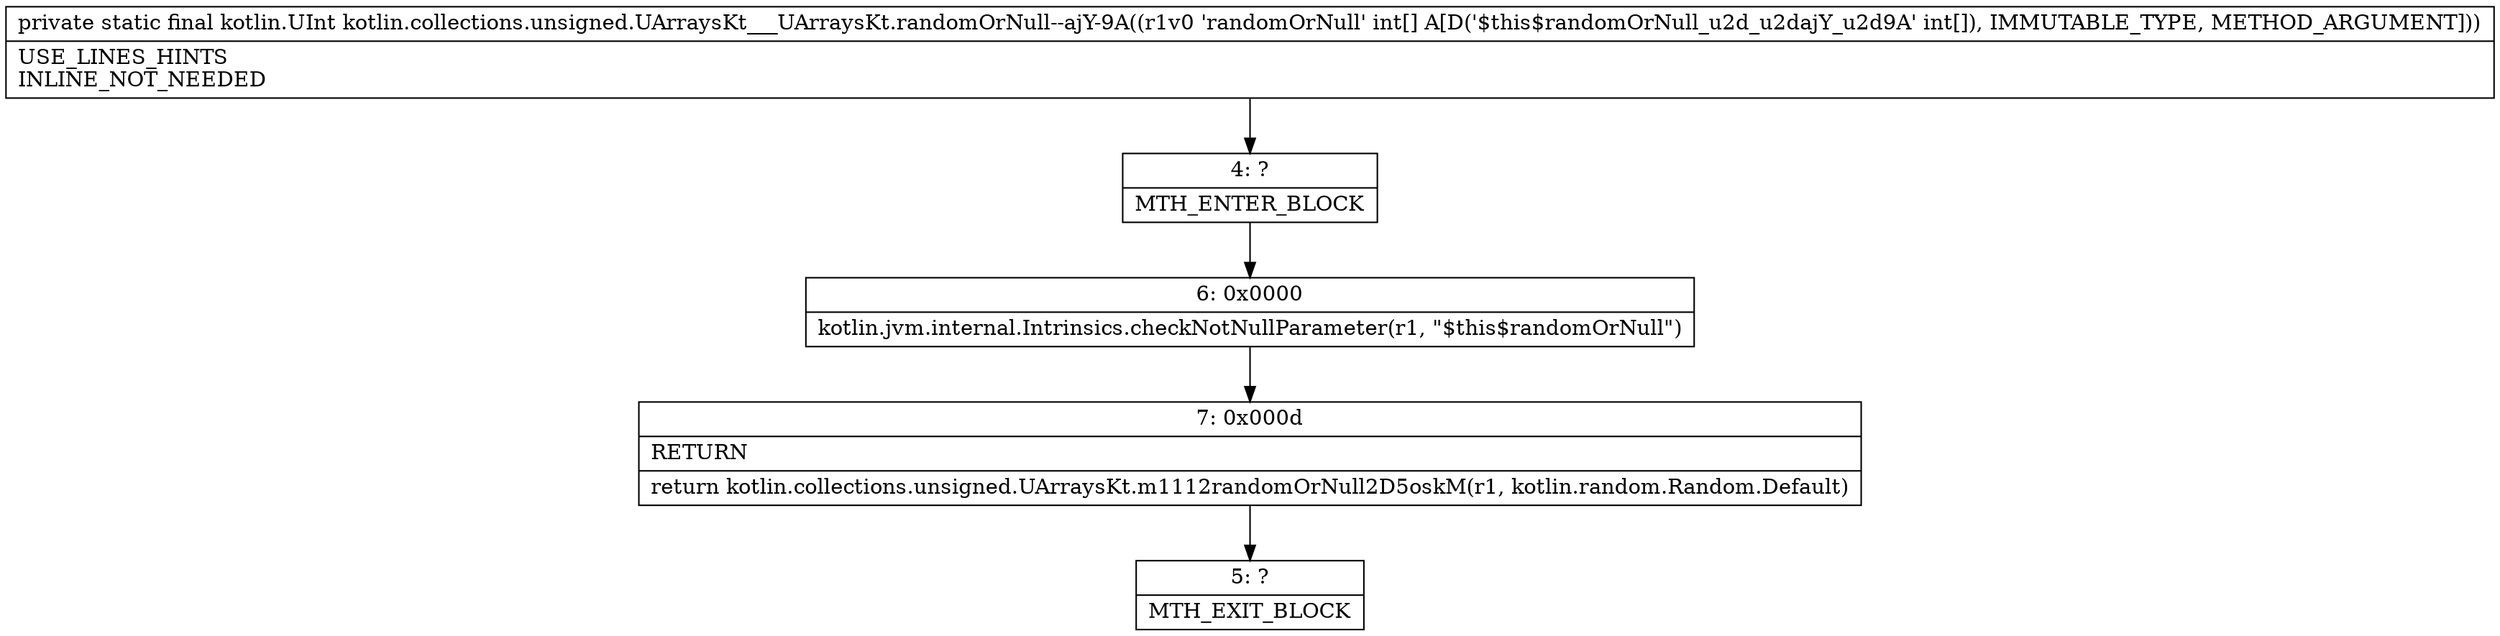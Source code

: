 digraph "CFG forkotlin.collections.unsigned.UArraysKt___UArraysKt.randomOrNull\-\-ajY\-9A([I)Lkotlin\/UInt;" {
Node_4 [shape=record,label="{4\:\ ?|MTH_ENTER_BLOCK\l}"];
Node_6 [shape=record,label="{6\:\ 0x0000|kotlin.jvm.internal.Intrinsics.checkNotNullParameter(r1, \"$this$randomOrNull\")\l}"];
Node_7 [shape=record,label="{7\:\ 0x000d|RETURN\l|return kotlin.collections.unsigned.UArraysKt.m1112randomOrNull2D5oskM(r1, kotlin.random.Random.Default)\l}"];
Node_5 [shape=record,label="{5\:\ ?|MTH_EXIT_BLOCK\l}"];
MethodNode[shape=record,label="{private static final kotlin.UInt kotlin.collections.unsigned.UArraysKt___UArraysKt.randomOrNull\-\-ajY\-9A((r1v0 'randomOrNull' int[] A[D('$this$randomOrNull_u2d_u2dajY_u2d9A' int[]), IMMUTABLE_TYPE, METHOD_ARGUMENT]))  | USE_LINES_HINTS\lINLINE_NOT_NEEDED\l}"];
MethodNode -> Node_4;Node_4 -> Node_6;
Node_6 -> Node_7;
Node_7 -> Node_5;
}

